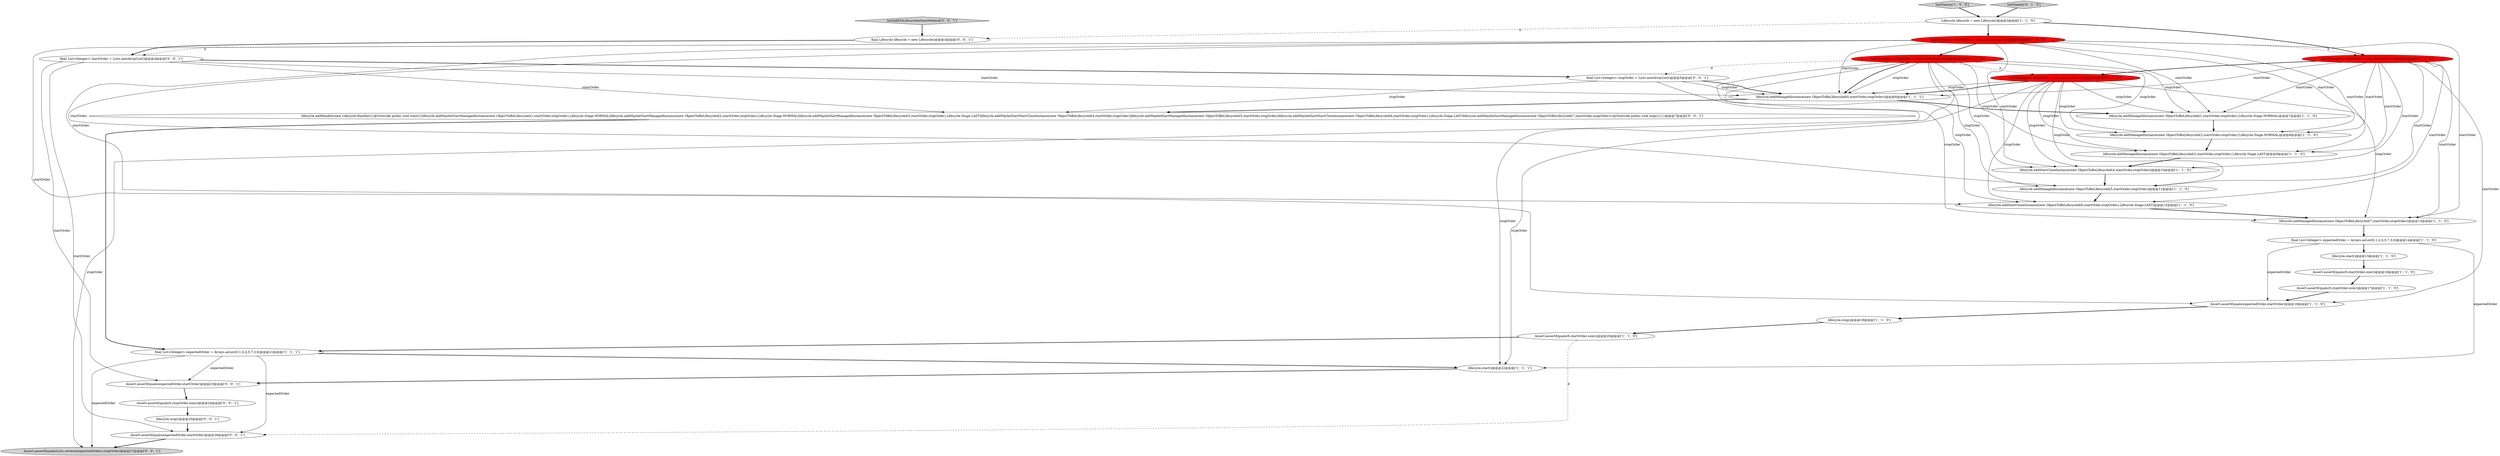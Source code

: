 digraph {
1 [style = filled, label = "lifecycle.addManagedInstance(new ObjectToBeLifecycled(0,startOrder,stopOrder))@@@6@@@['1', '1', '1']", fillcolor = white, shape = ellipse image = "AAA0AAABBB1BBB"];
14 [style = filled, label = "Assert.assertEquals(expectedOrder,startOrder)@@@18@@@['1', '1', '0']", fillcolor = white, shape = ellipse image = "AAA0AAABBB1BBB"];
3 [style = filled, label = "final List<Integer> expectedOrder = Arrays.asList(0,1,2,4,5,7,3,6)@@@21@@@['1', '1', '1']", fillcolor = white, shape = ellipse image = "AAA0AAABBB1BBB"];
5 [style = filled, label = "lifecycle.addManagedInstance(new ObjectToBeLifecycled(5,startOrder,stopOrder))@@@11@@@['1', '1', '0']", fillcolor = white, shape = ellipse image = "AAA0AAABBB1BBB"];
12 [style = filled, label = "final List<Integer> expectedOrder = Arrays.asList(0,1,2,4,5,7,3,6)@@@14@@@['1', '1', '0']", fillcolor = white, shape = ellipse image = "AAA0AAABBB1BBB"];
30 [style = filled, label = "lifecycle.stop()@@@25@@@['0', '0', '1']", fillcolor = white, shape = ellipse image = "AAA0AAABBB3BBB"];
18 [style = filled, label = "lifecycle.addManagedInstance(new ObjectToBeLifecycled(7,startOrder,stopOrder))@@@13@@@['1', '1', '0']", fillcolor = white, shape = ellipse image = "AAA0AAABBB1BBB"];
26 [style = filled, label = "Assert.assertEquals(0,stopOrder.size())@@@24@@@['0', '0', '1']", fillcolor = white, shape = ellipse image = "AAA0AAABBB3BBB"];
31 [style = filled, label = "testAddToLifecycleInStartMethod['0', '0', '1']", fillcolor = lightgray, shape = diamond image = "AAA0AAABBB3BBB"];
20 [style = filled, label = "testSanity['1', '0', '0']", fillcolor = lightgray, shape = diamond image = "AAA0AAABBB1BBB"];
28 [style = filled, label = "Assert.assertEquals(Lists.reverse(expectedOrder),stopOrder)@@@27@@@['0', '0', '1']", fillcolor = lightgray, shape = ellipse image = "AAA0AAABBB3BBB"];
16 [style = filled, label = "lifecycle.start()@@@22@@@['1', '1', '1']", fillcolor = white, shape = ellipse image = "AAA0AAABBB1BBB"];
27 [style = filled, label = "Assert.assertEquals(expectedOrder,startOrder)@@@23@@@['0', '0', '1']", fillcolor = white, shape = ellipse image = "AAA0AAABBB3BBB"];
8 [style = filled, label = "List<Integer> startOrder = Lists.newArrayList()@@@4@@@['1', '0', '0']", fillcolor = red, shape = ellipse image = "AAA1AAABBB1BBB"];
21 [style = filled, label = "List<Integer> startOrder = new ArrayList<>()@@@4@@@['0', '1', '0']", fillcolor = red, shape = ellipse image = "AAA1AAABBB2BBB"];
10 [style = filled, label = "lifecycle.start()@@@15@@@['1', '1', '0']", fillcolor = white, shape = ellipse image = "AAA0AAABBB1BBB"];
4 [style = filled, label = "lifecycle.addStartCloseInstance(new ObjectToBeLifecycled(4,startOrder,stopOrder))@@@10@@@['1', '1', '0']", fillcolor = white, shape = ellipse image = "AAA0AAABBB1BBB"];
32 [style = filled, label = "lifecycle.addHandler(new Lifecycle.Handler(){@Override public void start(){lifecycle.addMaybeStartManagedInstance(new ObjectToBeLifecycled(1,startOrder,stopOrder),Lifecycle.Stage.NORMAL)lifecycle.addMaybeStartManagedInstance(new ObjectToBeLifecycled(2,startOrder,stopOrder),Lifecycle.Stage.NORMAL)lifecycle.addMaybeStartManagedInstance(new ObjectToBeLifecycled(3,startOrder,stopOrder),Lifecycle.Stage.LAST)lifecycle.addMaybeStartStartCloseInstance(new ObjectToBeLifecycled(4,startOrder,stopOrder))lifecycle.addMaybeStartManagedInstance(new ObjectToBeLifecycled(5,startOrder,stopOrder))lifecycle.addMaybeStartStartCloseInstance(new ObjectToBeLifecycled(6,startOrder,stopOrder),Lifecycle.Stage.LAST)lifecycle.addMaybeStartManagedInstance(new ObjectToBeLifecycled(7,startOrder,stopOrder))}@Override public void stop(){}})@@@7@@@['0', '0', '1']", fillcolor = white, shape = ellipse image = "AAA0AAABBB3BBB"];
23 [style = filled, label = "testSanity['0', '1', '0']", fillcolor = lightgray, shape = diamond image = "AAA0AAABBB2BBB"];
13 [style = filled, label = "lifecycle.addManagedInstance(new ObjectToBeLifecycled(1,startOrder,stopOrder),Lifecycle.Stage.NORMAL)@@@7@@@['1', '1', '0']", fillcolor = white, shape = ellipse image = "AAA0AAABBB1BBB"];
6 [style = filled, label = "lifecycle.addStartCloseInstance(new ObjectToBeLifecycled(6,startOrder,stopOrder),Lifecycle.Stage.LAST)@@@12@@@['1', '1', '0']", fillcolor = white, shape = ellipse image = "AAA0AAABBB1BBB"];
9 [style = filled, label = "lifecycle.addManagedInstance(new ObjectToBeLifecycled(3,startOrder,stopOrder),Lifecycle.Stage.LAST)@@@9@@@['1', '1', '0']", fillcolor = white, shape = ellipse image = "AAA0AAABBB1BBB"];
25 [style = filled, label = "final Lifecycle lifecycle = new Lifecycle()@@@3@@@['0', '0', '1']", fillcolor = white, shape = ellipse image = "AAA0AAABBB3BBB"];
7 [style = filled, label = "Lifecycle lifecycle = new Lifecycle()@@@3@@@['1', '1', '0']", fillcolor = white, shape = ellipse image = "AAA0AAABBB1BBB"];
2 [style = filled, label = "Assert.assertEquals(0,stopOrder.size())@@@17@@@['1', '1', '0']", fillcolor = white, shape = ellipse image = "AAA0AAABBB1BBB"];
22 [style = filled, label = "List<Integer> stopOrder = new ArrayList<>()@@@5@@@['0', '1', '0']", fillcolor = red, shape = ellipse image = "AAA1AAABBB2BBB"];
17 [style = filled, label = "Assert.assertEquals(8,startOrder.size())@@@20@@@['1', '1', '0']", fillcolor = white, shape = ellipse image = "AAA0AAABBB1BBB"];
33 [style = filled, label = "Assert.assertEquals(expectedOrder,startOrder)@@@26@@@['0', '0', '1']", fillcolor = white, shape = ellipse image = "AAA0AAABBB3BBB"];
24 [style = filled, label = "final List<Integer> startOrder = Lists.newArrayList()@@@4@@@['0', '0', '1']", fillcolor = white, shape = ellipse image = "AAA0AAABBB3BBB"];
0 [style = filled, label = "List<Integer> stopOrder = Lists.newArrayList()@@@5@@@['1', '0', '0']", fillcolor = red, shape = ellipse image = "AAA1AAABBB1BBB"];
11 [style = filled, label = "lifecycle.addManagedInstance(new ObjectToBeLifecycled(2,startOrder,stopOrder),Lifecycle.Stage.NORMAL)@@@8@@@['1', '1', '0']", fillcolor = white, shape = ellipse image = "AAA0AAABBB1BBB"];
19 [style = filled, label = "Assert.assertEquals(8,startOrder.size())@@@16@@@['1', '1', '0']", fillcolor = white, shape = ellipse image = "AAA0AAABBB1BBB"];
29 [style = filled, label = "final List<Integer> stopOrder = Lists.newArrayList()@@@5@@@['0', '0', '1']", fillcolor = white, shape = ellipse image = "AAA0AAABBB3BBB"];
15 [style = filled, label = "lifecycle.stop()@@@19@@@['1', '1', '0']", fillcolor = white, shape = ellipse image = "AAA0AAABBB1BBB"];
8->6 [style = solid, label="startOrder"];
22->5 [style = solid, label="stopOrder"];
0->6 [style = solid, label="stopOrder"];
0->1 [style = solid, label="stopOrder"];
29->28 [style = solid, label="stopOrder"];
10->19 [style = bold, label=""];
8->4 [style = solid, label="startOrder"];
3->16 [style = bold, label=""];
22->4 [style = solid, label="stopOrder"];
7->8 [style = bold, label=""];
11->9 [style = bold, label=""];
1->13 [style = bold, label=""];
12->16 [style = solid, label="expectedOrder"];
8->0 [style = bold, label=""];
3->27 [style = solid, label="expectedOrder"];
15->17 [style = bold, label=""];
12->10 [style = bold, label=""];
2->14 [style = bold, label=""];
7->25 [style = dashed, label="0"];
29->1 [style = bold, label=""];
29->1 [style = solid, label="stopOrder"];
32->3 [style = bold, label=""];
24->33 [style = solid, label="startOrder"];
0->4 [style = solid, label="stopOrder"];
29->32 [style = solid, label="stopOrder"];
0->11 [style = solid, label="stopOrder"];
22->18 [style = solid, label="stopOrder"];
0->13 [style = solid, label="stopOrder"];
8->18 [style = solid, label="startOrder"];
33->28 [style = bold, label=""];
18->12 [style = bold, label=""];
0->9 [style = solid, label="stopOrder"];
22->13 [style = solid, label="stopOrder"];
21->18 [style = solid, label="startOrder"];
19->2 [style = bold, label=""];
21->6 [style = solid, label="startOrder"];
24->27 [style = solid, label="startOrder"];
13->11 [style = bold, label=""];
25->24 [style = bold, label=""];
3->28 [style = solid, label="expectedOrder"];
5->6 [style = bold, label=""];
21->22 [style = bold, label=""];
1->32 [style = bold, label=""];
14->15 [style = bold, label=""];
0->5 [style = solid, label="stopOrder"];
23->7 [style = bold, label=""];
8->9 [style = solid, label="startOrder"];
20->7 [style = bold, label=""];
21->5 [style = solid, label="startOrder"];
27->26 [style = bold, label=""];
8->11 [style = solid, label="startOrder"];
8->13 [style = solid, label="startOrder"];
31->25 [style = bold, label=""];
16->27 [style = bold, label=""];
30->33 [style = bold, label=""];
24->1 [style = solid, label="startOrder"];
3->33 [style = solid, label="expectedOrder"];
6->18 [style = bold, label=""];
17->33 [style = dashed, label="0"];
21->11 [style = solid, label="startOrder"];
8->14 [style = solid, label="startOrder"];
21->9 [style = solid, label="startOrder"];
0->18 [style = solid, label="stopOrder"];
21->4 [style = solid, label="startOrder"];
0->1 [style = bold, label=""];
22->9 [style = solid, label="stopOrder"];
0->29 [style = dashed, label="0"];
22->16 [style = solid, label="stopOrder"];
17->3 [style = bold, label=""];
24->32 [style = solid, label="startOrder"];
22->1 [style = bold, label=""];
4->5 [style = bold, label=""];
12->14 [style = solid, label="expectedOrder"];
21->14 [style = solid, label="startOrder"];
21->13 [style = solid, label="startOrder"];
9->4 [style = bold, label=""];
22->11 [style = solid, label="stopOrder"];
8->1 [style = solid, label="startOrder"];
22->6 [style = solid, label="stopOrder"];
24->29 [style = bold, label=""];
21->1 [style = solid, label="startOrder"];
8->21 [style = dashed, label="0"];
8->24 [style = dashed, label="0"];
0->22 [style = dashed, label="0"];
26->30 [style = bold, label=""];
0->16 [style = solid, label="stopOrder"];
22->1 [style = solid, label="stopOrder"];
8->5 [style = solid, label="startOrder"];
7->21 [style = bold, label=""];
}
